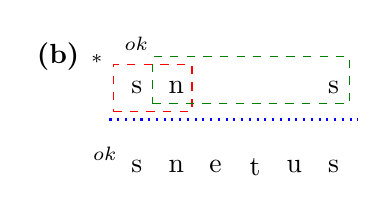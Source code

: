 \begin{tikzpicture}
\node (A) at (-1,1.4) {\textbf{(b)}};
\node (00) at (-0.4,0.1) {$^{ok}$};
\node (0) at (0,0) {s};
\node (1) at (0.5,0) {n};
\node (2) at (1,0) {e};
\node (3) at (1.5,0) {t};
\node (4) at (2,0) {u };
\node (5) at (2.5,0) {s};
%
\node (00) at (0,1) {s};
\node (01) at (0.5,1) {n};
\node (03) at (1.5,1) {};
\node (5) at (2.5,1) {s};
%
\node (000) at (-0.5,1.3) {$^{*}$};
\draw [dashed, red] (-0.3, 0.7) -- (0.7, 0.7) -- (0.7,1.3) -- (-0.3,1.3) -- (-0.3, 0.7);
\node (000) at (0,1.5) {$^{ok}$};
\draw [dashed, green!50!black] (0.2, 0.8) -- (2.7, 0.8) -- (2.7,1.4) -- (0.2,1.4) -- (0.2, 0.8);

\draw[dotted, thick, blue] (-0.35,0.60) to (2.8,0.60);
%   \node at (-0.3,0.40) {{\tiny T}};
    
\end{tikzpicture}
